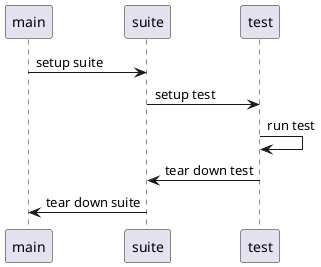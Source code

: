 @startuml
main  -> suite : setup suite
suite -> test  : setup test
test  -> test  : run test
test  -> suite : tear down test
suite -> main  : tear down suite
@enduml
